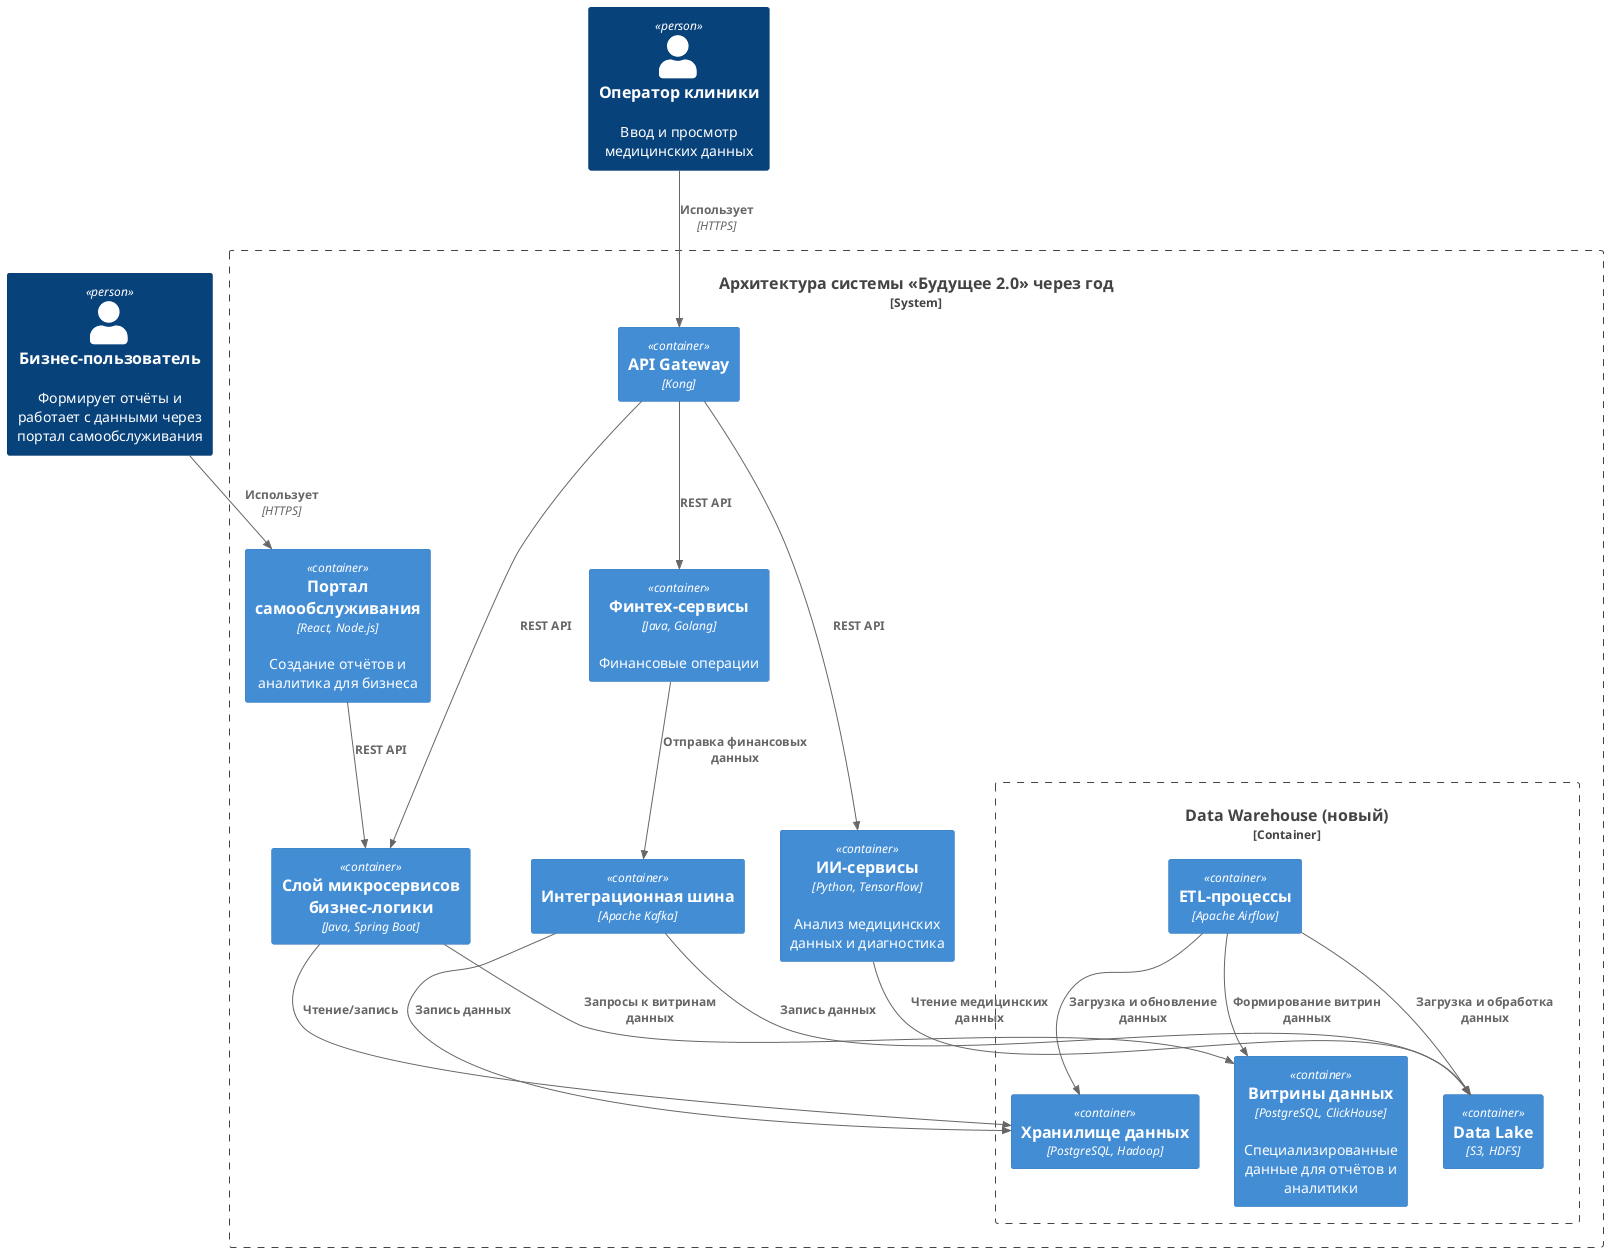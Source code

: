 @startuml C4_Containers
!include <C4/C4_Container>

Person(businessUser, "Бизнес-пользователь", "Формирует отчёты и работает с данными через портал самообслуживания")
Person(operator, "Оператор клиники", "Ввод и просмотр медицинских данных")

System_Boundary(future20, "Архитектура системы «Будущее 2.0» через год") {

    Container(portal, "Портал самообслуживания", "React, Node.js", "Создание отчётов и аналитика для бизнеса")

    Container_Boundary(dwhNew, "Data Warehouse (новый)") {
        Container(storage, "Хранилище данных", "PostgreSQL, Hadoop")
        Container(dataLake, "Data Lake", "S3, HDFS")
        Container(etl, "ETL-процессы", "Apache Airflow")
        Container(dataMart, "Витрины данных", "PostgreSQL, ClickHouse", "Специализированные данные для отчётов и аналитики")
    }

    Container(microservices, "Слой микросервисов бизнес-логики", "Java, Spring Boot")

    Container(apiGateway, "API Gateway", "Kong")

    Container(aiServices, "ИИ-сервисы", "Python, TensorFlow", "Анализ медицинских данных и диагностика")
    Container(fintechServices, "Финтех-сервисы", "Java, Golang", "Финансовые операции")

    Container(integrationLayer, "Интеграционная шина", "Apache Kafka")
}

Rel(businessUser, portal, "Использует", "HTTPS")
Rel(operator, apiGateway, "Использует", "HTTPS")

Rel(portal, microservices, "REST API")
Rel(microservices, dataMart, "Запросы к витринам данных")
Rel(microservices, storage, "Чтение/запись")

Rel(etl, dataLake, "Загрузка и обработка данных")
Rel(etl, storage, "Загрузка и обновление данных")
Rel(etl, dataMart, "Формирование витрин данных")

Rel(apiGateway, microservices, "REST API")
Rel(apiGateway, aiServices, "REST API")
Rel(apiGateway, fintechServices, "REST API")

Rel(aiServices, dataLake, "Чтение медицинских данных")
Rel(fintechServices, integrationLayer, "Отправка финансовых данных")
Rel(integrationLayer, dataLake, "Запись данных")
Rel(integrationLayer, storage, "Запись данных")

@enduml